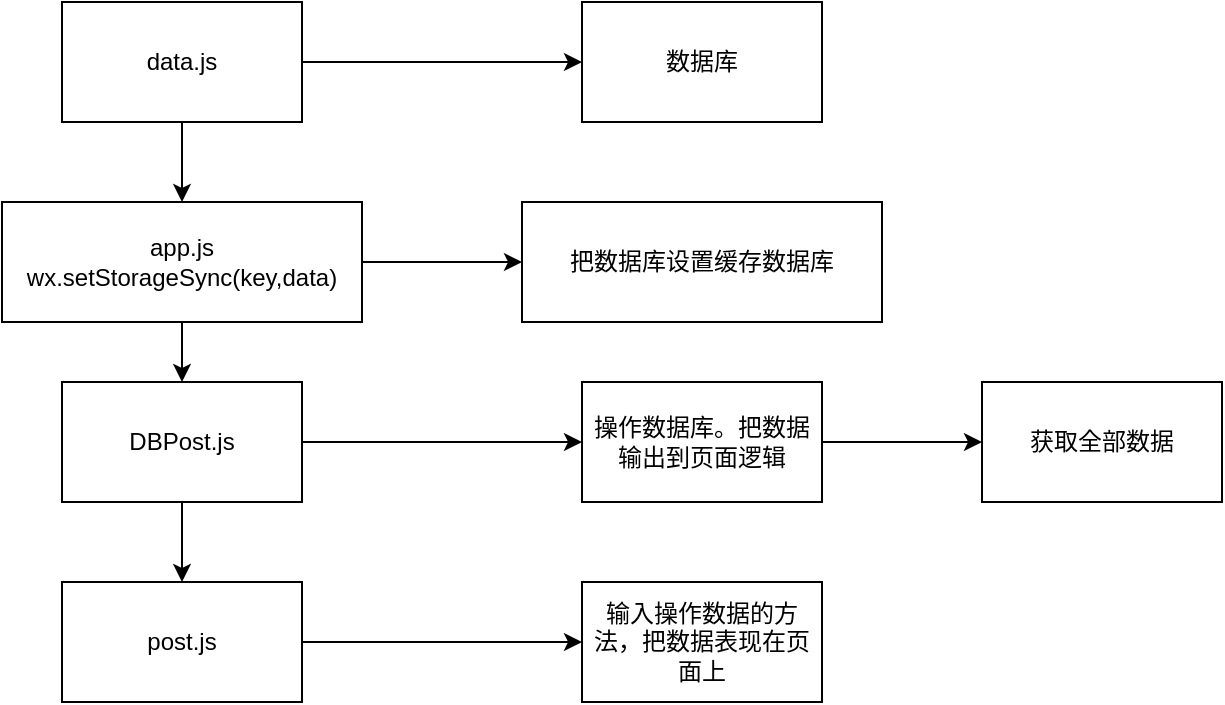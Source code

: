 <mxfile version="12.5.5" type="github">
  <diagram id="5BoRt0dJUZoAXOTLknnA" name="第 1 页">
    <mxGraphModel dx="788" dy="539" grid="1" gridSize="10" guides="1" tooltips="1" connect="1" arrows="1" fold="1" page="1" pageScale="1" pageWidth="2339" pageHeight="3300" math="0" shadow="0">
      <root>
        <mxCell id="0"/>
        <mxCell id="1" parent="0"/>
        <mxCell id="3Bc0g7q2PkA_gzHsREux-6" value="" style="edgeStyle=orthogonalEdgeStyle;rounded=0;orthogonalLoop=1;jettySize=auto;html=1;" parent="1" source="3Bc0g7q2PkA_gzHsREux-1" target="3Bc0g7q2PkA_gzHsREux-5" edge="1">
          <mxGeometry relative="1" as="geometry"/>
        </mxCell>
        <mxCell id="3Bc0g7q2PkA_gzHsREux-10" value="" style="edgeStyle=orthogonalEdgeStyle;rounded=0;orthogonalLoop=1;jettySize=auto;html=1;" parent="1" source="3Bc0g7q2PkA_gzHsREux-1" target="3Bc0g7q2PkA_gzHsREux-9" edge="1">
          <mxGeometry relative="1" as="geometry"/>
        </mxCell>
        <mxCell id="3Bc0g7q2PkA_gzHsREux-1" value="data.js&lt;br&gt;" style="rounded=0;whiteSpace=wrap;html=1;" parent="1" vertex="1">
          <mxGeometry x="250" y="20" width="120" height="60" as="geometry"/>
        </mxCell>
        <mxCell id="3Bc0g7q2PkA_gzHsREux-9" value="数据库" style="rounded=0;whiteSpace=wrap;html=1;" parent="1" vertex="1">
          <mxGeometry x="510" y="20" width="120" height="60" as="geometry"/>
        </mxCell>
        <mxCell id="3Bc0g7q2PkA_gzHsREux-8" value="" style="edgeStyle=orthogonalEdgeStyle;rounded=0;orthogonalLoop=1;jettySize=auto;html=1;" parent="1" source="3Bc0g7q2PkA_gzHsREux-2" target="3Bc0g7q2PkA_gzHsREux-3" edge="1">
          <mxGeometry relative="1" as="geometry"/>
        </mxCell>
        <mxCell id="3Bc0g7q2PkA_gzHsREux-14" value="" style="edgeStyle=orthogonalEdgeStyle;rounded=0;orthogonalLoop=1;jettySize=auto;html=1;" parent="1" source="3Bc0g7q2PkA_gzHsREux-2" target="3Bc0g7q2PkA_gzHsREux-13" edge="1">
          <mxGeometry relative="1" as="geometry"/>
        </mxCell>
        <mxCell id="3Bc0g7q2PkA_gzHsREux-2" value="DBPost.js" style="rounded=0;whiteSpace=wrap;html=1;" parent="1" vertex="1">
          <mxGeometry x="250" y="210" width="120" height="60" as="geometry"/>
        </mxCell>
        <mxCell id="sz4-TvfxraSDYtr3C2Cc-2" value="" style="edgeStyle=orthogonalEdgeStyle;rounded=0;orthogonalLoop=1;jettySize=auto;html=1;" edge="1" parent="1" source="3Bc0g7q2PkA_gzHsREux-13" target="sz4-TvfxraSDYtr3C2Cc-1">
          <mxGeometry relative="1" as="geometry"/>
        </mxCell>
        <mxCell id="3Bc0g7q2PkA_gzHsREux-13" value="操作数据库。把数据输出到页面逻辑" style="rounded=0;whiteSpace=wrap;html=1;" parent="1" vertex="1">
          <mxGeometry x="510" y="210" width="120" height="60" as="geometry"/>
        </mxCell>
        <mxCell id="sz4-TvfxraSDYtr3C2Cc-1" value="获取全部数据" style="rounded=0;whiteSpace=wrap;html=1;" vertex="1" parent="1">
          <mxGeometry x="710" y="210" width="120" height="60" as="geometry"/>
        </mxCell>
        <mxCell id="3Bc0g7q2PkA_gzHsREux-16" value="" style="edgeStyle=orthogonalEdgeStyle;rounded=0;orthogonalLoop=1;jettySize=auto;html=1;" parent="1" source="3Bc0g7q2PkA_gzHsREux-3" target="3Bc0g7q2PkA_gzHsREux-15" edge="1">
          <mxGeometry relative="1" as="geometry"/>
        </mxCell>
        <mxCell id="3Bc0g7q2PkA_gzHsREux-3" value="post.js" style="rounded=0;whiteSpace=wrap;html=1;" parent="1" vertex="1">
          <mxGeometry x="250" y="310" width="120" height="60" as="geometry"/>
        </mxCell>
        <mxCell id="3Bc0g7q2PkA_gzHsREux-15" value="输入操作数据的方法，把数据表现在页面上" style="rounded=0;whiteSpace=wrap;html=1;" parent="1" vertex="1">
          <mxGeometry x="510" y="310" width="120" height="60" as="geometry"/>
        </mxCell>
        <mxCell id="3Bc0g7q2PkA_gzHsREux-7" value="" style="edgeStyle=orthogonalEdgeStyle;rounded=0;orthogonalLoop=1;jettySize=auto;html=1;" parent="1" source="3Bc0g7q2PkA_gzHsREux-5" target="3Bc0g7q2PkA_gzHsREux-2" edge="1">
          <mxGeometry relative="1" as="geometry"/>
        </mxCell>
        <mxCell id="3Bc0g7q2PkA_gzHsREux-12" value="" style="edgeStyle=orthogonalEdgeStyle;rounded=0;orthogonalLoop=1;jettySize=auto;html=1;" parent="1" source="3Bc0g7q2PkA_gzHsREux-5" target="3Bc0g7q2PkA_gzHsREux-11" edge="1">
          <mxGeometry relative="1" as="geometry"/>
        </mxCell>
        <mxCell id="3Bc0g7q2PkA_gzHsREux-5" value="app.js&lt;br&gt;wx.setStorageSync(key,data)&lt;br&gt;" style="rounded=0;whiteSpace=wrap;html=1;" parent="1" vertex="1">
          <mxGeometry x="220" y="120" width="180" height="60" as="geometry"/>
        </mxCell>
        <mxCell id="3Bc0g7q2PkA_gzHsREux-11" value="把数据库设置缓存数据库" style="rounded=0;whiteSpace=wrap;html=1;" parent="1" vertex="1">
          <mxGeometry x="480" y="120" width="180" height="60" as="geometry"/>
        </mxCell>
      </root>
    </mxGraphModel>
  </diagram>
</mxfile>
